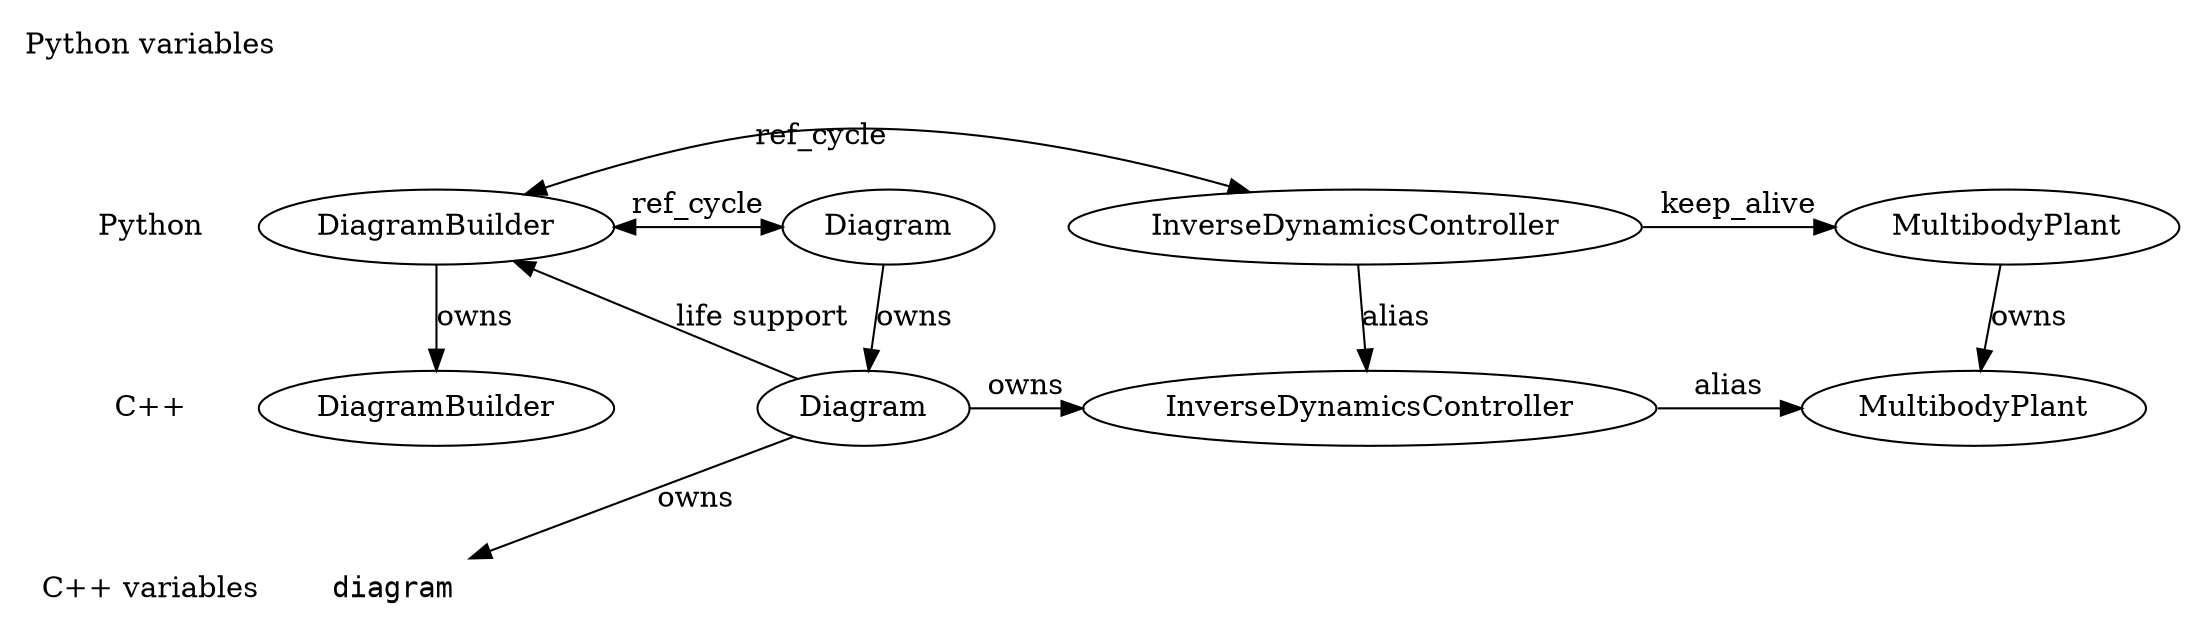 digraph G {

{
 node [shape=plaintext];
 edge [style=invis];
 "Python variables" -> Python -> "C++" -> "C++ variables";
}
{
 node [shape=plaintext, fontname="Courier"];
  cvdiagram [label="diagram"];
}

pymbp [label="MultibodyPlant"];
cmbp [label="MultibodyPlant"];
pydb [label="DiagramBuilder"];
cdb [label="DiagramBuilder"];
pyidc [label="InverseDynamicsController"];
cidc [label="InverseDynamicsController"];
pydgm [label="Diagram"];
cdgm [label="Diagram"];

{ rank = same; "Python variables"; }
{ rank = same; Python; pymbp; pydb; pyidc; pydgm; }
{ rank = same; "C++"; cmbp; cdb; cidc; cdgm; }
{ rank = same; "C++ variables"; cvdiagram; }

 pymbp -> cmbp [label="owns"];

 pydb -> cdb [label="owns"];

 pydgm -> cdgm [label="owns"];
 cdgm -> cidc [label="owns"];
 pydb -> cdgm [label="life support", dir=back];

 pyidc -> cidc [label="alias"];
 pyidc -> pydb [label="ref_cycle", constraint=false, dir=both];
 pyidc -> pymbp [label="keep_alive", constraint=false];
 pydgm -> pydb [label="ref_cycle", constraint=false, dir=both];

 cidc -> cmbp [label="alias"];

 cvdiagram -> cdgm [label="owns", constraint=false, dir=back];
}
